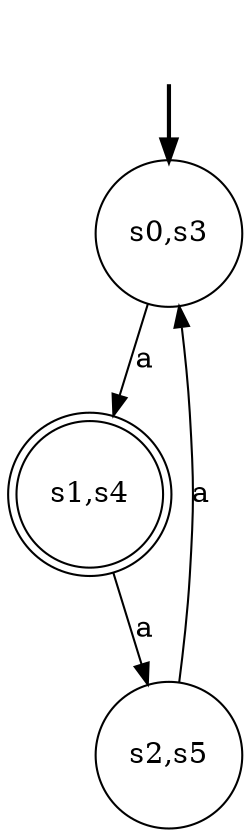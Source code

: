 digraph {
	node [shape=circle]
	"s0,s3"
	node [shape=doublecircle]
	"s1,s4"
	node [shape=circle]
	"s2,s5"
	node [shape=ellipse]
	"s0,s3" -> "s1,s4" [label=a]
	"s1,s4" -> "s2,s5" [label=a]
	"s2,s5" -> "s0,s3" [label=a]
	node [style=invis width=0]
	start
	start -> "s0,s3" [style=bold]
}
